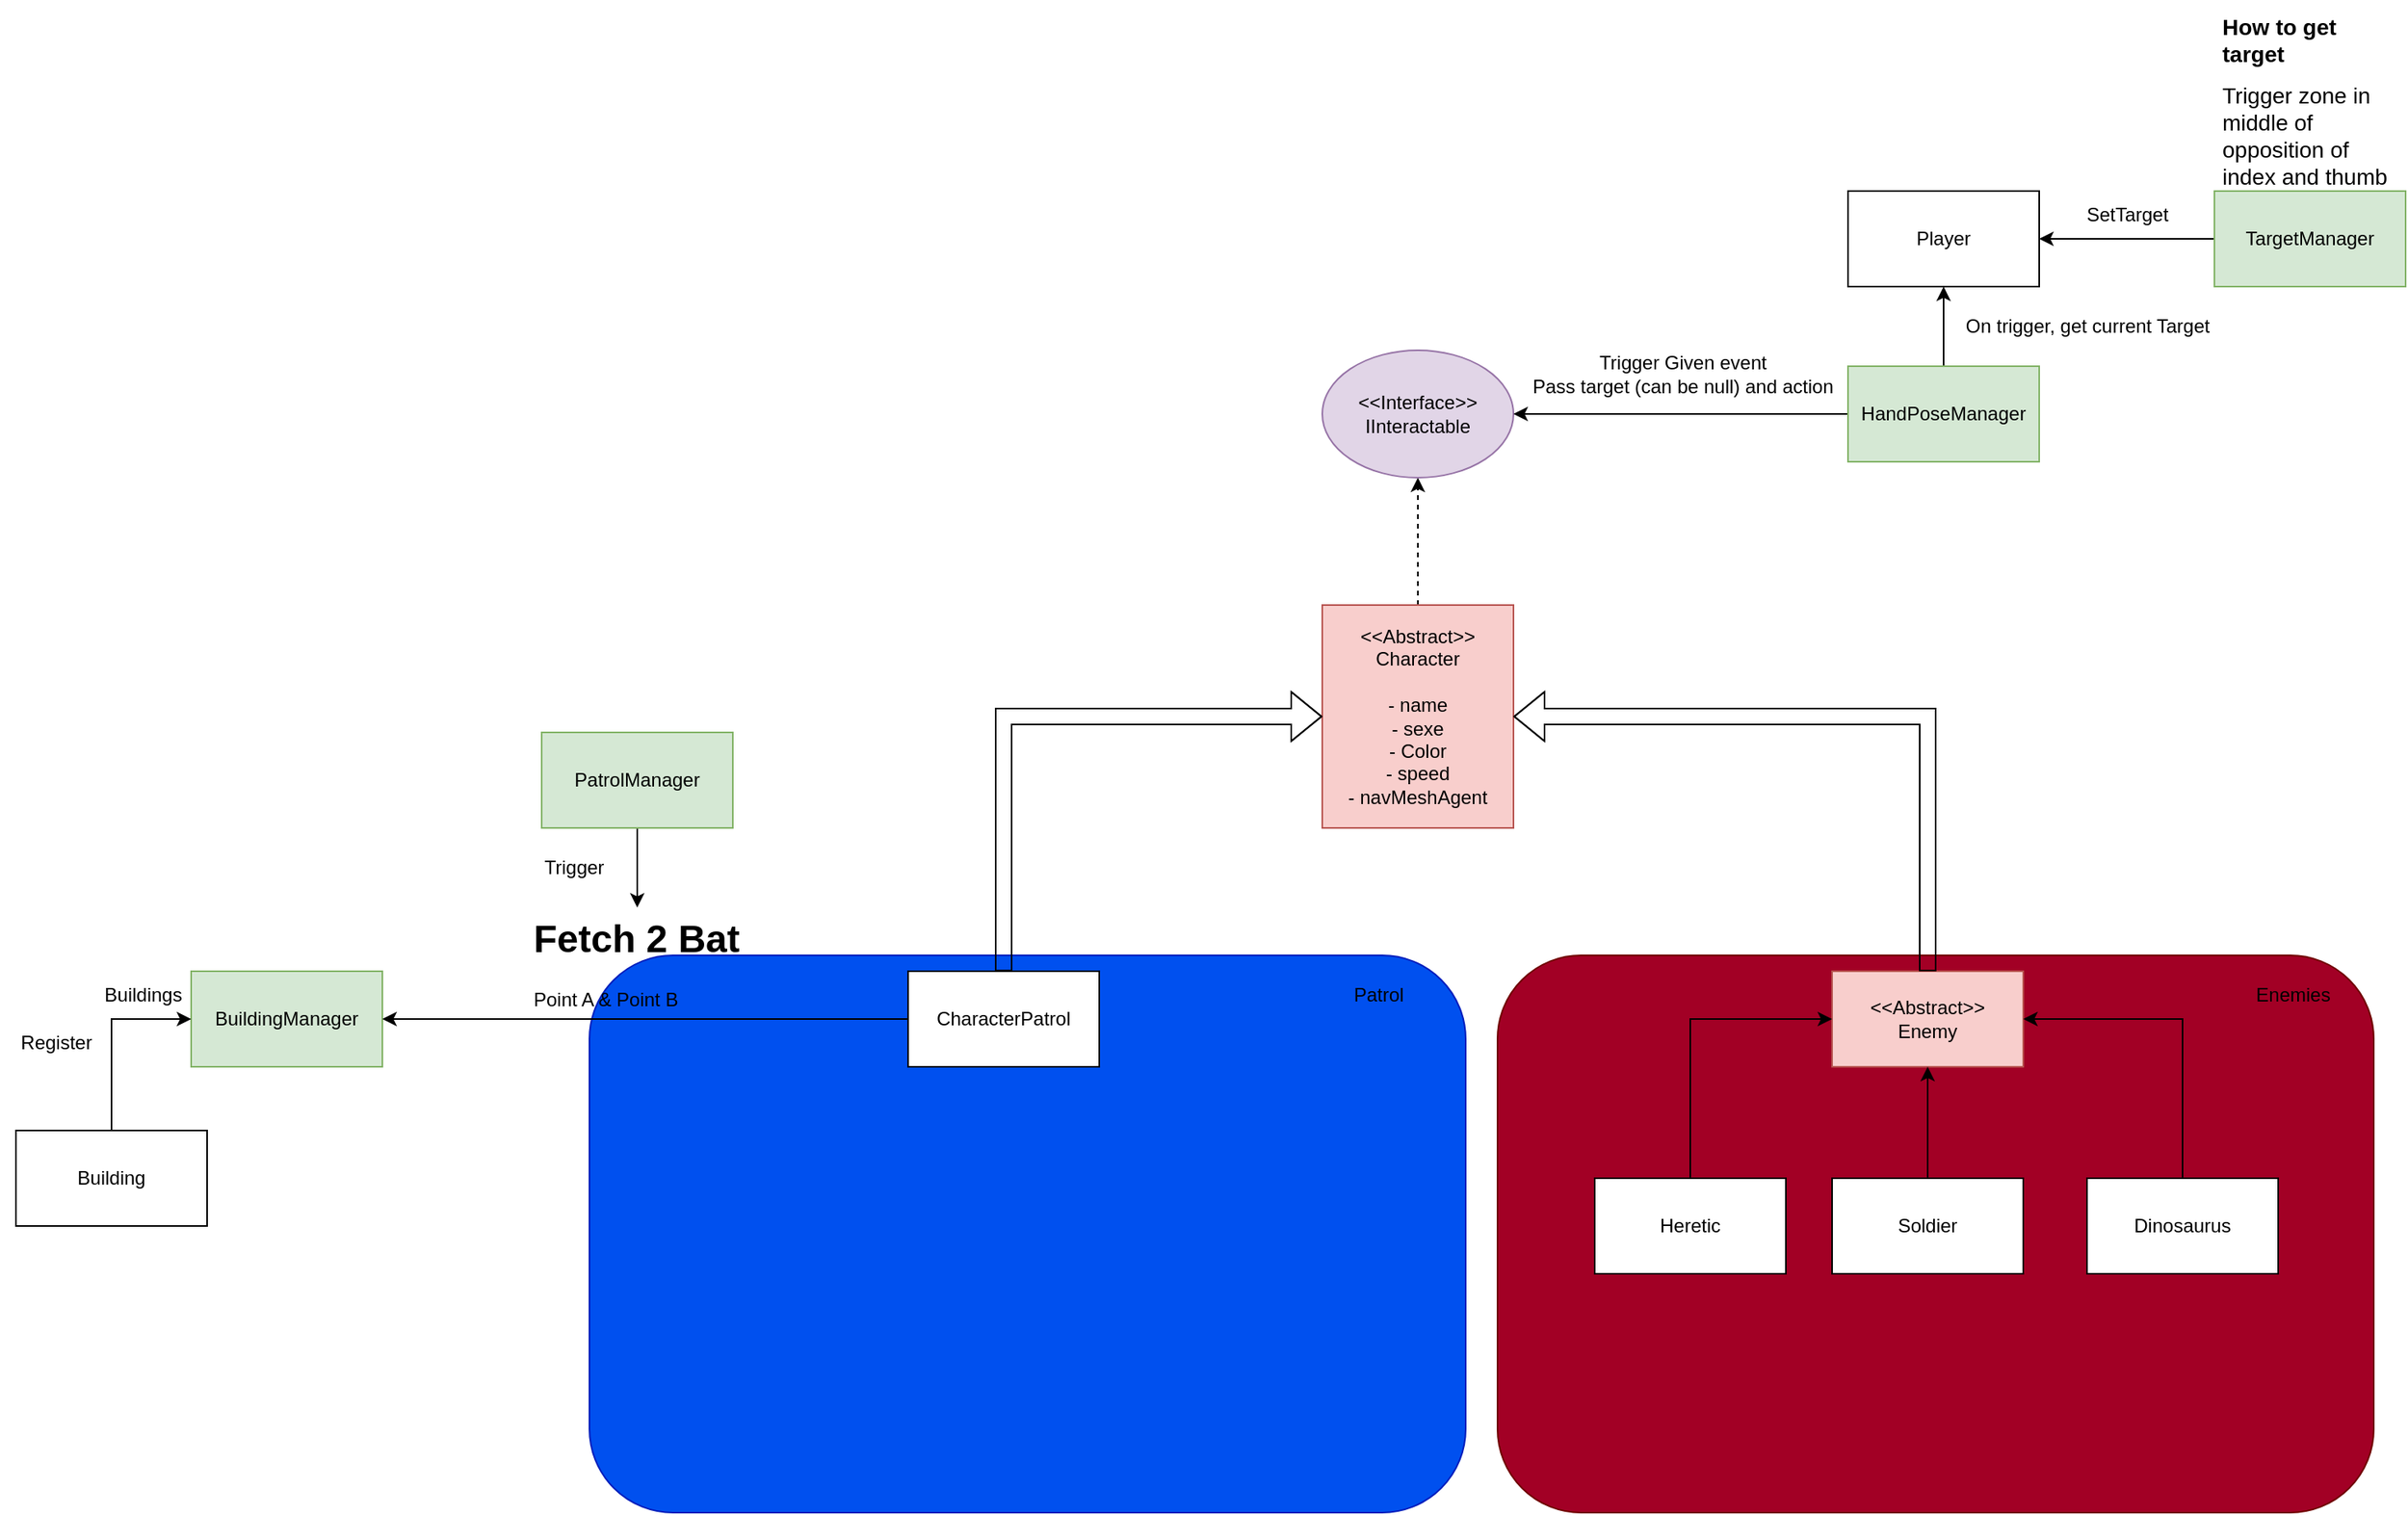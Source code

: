 <mxfile version="23.1.6" type="github">
  <diagram name="Page-1" id="LIlpPFdDfvENEXWfj_1C">
    <mxGraphModel dx="1509" dy="1963" grid="1" gridSize="10" guides="1" tooltips="1" connect="1" arrows="1" fold="1" page="1" pageScale="1" pageWidth="827" pageHeight="1169" math="0" shadow="0">
      <root>
        <mxCell id="0" />
        <mxCell id="1" parent="0" />
        <mxCell id="VXe5KcjDZaze5e-VG5NV-1" value="BuildingManager" style="rounded=0;whiteSpace=wrap;html=1;fillColor=#d5e8d4;strokeColor=#82b366;" parent="1" vertex="1">
          <mxGeometry x="360" y="190" width="120" height="60" as="geometry" />
        </mxCell>
        <mxCell id="VXe5KcjDZaze5e-VG5NV-3" style="edgeStyle=orthogonalEdgeStyle;rounded=0;orthogonalLoop=1;jettySize=auto;html=1;entryX=0;entryY=0.5;entryDx=0;entryDy=0;" parent="1" source="VXe5KcjDZaze5e-VG5NV-2" target="VXe5KcjDZaze5e-VG5NV-1" edge="1">
          <mxGeometry relative="1" as="geometry" />
        </mxCell>
        <mxCell id="VXe5KcjDZaze5e-VG5NV-2" value="Building" style="rounded=0;whiteSpace=wrap;html=1;" parent="1" vertex="1">
          <mxGeometry x="250" y="290" width="120" height="60" as="geometry" />
        </mxCell>
        <mxCell id="VXe5KcjDZaze5e-VG5NV-4" value="Register" style="text;html=1;align=center;verticalAlign=middle;resizable=0;points=[];autosize=1;strokeColor=none;fillColor=none;" parent="1" vertex="1">
          <mxGeometry x="240" y="220" width="70" height="30" as="geometry" />
        </mxCell>
        <mxCell id="VXe5KcjDZaze5e-VG5NV-5" value="Buildings" style="text;html=1;align=center;verticalAlign=middle;whiteSpace=wrap;rounded=0;" parent="1" vertex="1">
          <mxGeometry x="300" y="190" width="60" height="30" as="geometry" />
        </mxCell>
        <mxCell id="VXe5KcjDZaze5e-VG5NV-6" value="" style="rounded=1;whiteSpace=wrap;html=1;fillColor=#0050ef;strokeColor=#001DBC;fontColor=#ffffff;" parent="1" vertex="1">
          <mxGeometry x="610" y="180" width="550" height="350" as="geometry" />
        </mxCell>
        <mxCell id="VXe5KcjDZaze5e-VG5NV-7" value="Patrol" style="text;html=1;align=center;verticalAlign=middle;resizable=0;points=[];autosize=1;strokeColor=none;fillColor=none;" parent="1" vertex="1">
          <mxGeometry x="1080" y="190" width="50" height="30" as="geometry" />
        </mxCell>
        <mxCell id="UoYRtUTGC79nocU-Y7vq-10" style="edgeStyle=orthogonalEdgeStyle;rounded=0;orthogonalLoop=1;jettySize=auto;html=1;entryX=0.5;entryY=1;entryDx=0;entryDy=0;dashed=1;" edge="1" parent="1" source="VXe5KcjDZaze5e-VG5NV-8" target="UoYRtUTGC79nocU-Y7vq-9">
          <mxGeometry relative="1" as="geometry" />
        </mxCell>
        <mxCell id="VXe5KcjDZaze5e-VG5NV-8" value="&amp;lt;&amp;lt;Abstract&amp;gt;&amp;gt;&lt;br&gt;Character&lt;br&gt;&lt;br&gt;- name&lt;br&gt;- sexe&lt;br&gt;- Color&lt;br&gt;- speed&lt;br&gt;- navMeshAgent" style="rounded=0;whiteSpace=wrap;html=1;fillColor=#f8cecc;strokeColor=#b85450;" parent="1" vertex="1">
          <mxGeometry x="1070" y="-40" width="120" height="140" as="geometry" />
        </mxCell>
        <mxCell id="VXe5KcjDZaze5e-VG5NV-11" style="edgeStyle=orthogonalEdgeStyle;rounded=0;orthogonalLoop=1;jettySize=auto;html=1;entryX=1;entryY=0.5;entryDx=0;entryDy=0;" parent="1" source="VXe5KcjDZaze5e-VG5NV-9" target="VXe5KcjDZaze5e-VG5NV-1" edge="1">
          <mxGeometry relative="1" as="geometry" />
        </mxCell>
        <mxCell id="VXe5KcjDZaze5e-VG5NV-9" value="CharacterPatrol" style="rounded=0;whiteSpace=wrap;html=1;" parent="1" vertex="1">
          <mxGeometry x="810" y="190" width="120" height="60" as="geometry" />
        </mxCell>
        <mxCell id="VXe5KcjDZaze5e-VG5NV-10" value="&lt;h1&gt;Fetch 2 Bat&lt;/h1&gt;&lt;p&gt;Point A &amp;amp; Point B&lt;/p&gt;" style="text;html=1;spacing=5;spacingTop=-20;whiteSpace=wrap;overflow=hidden;rounded=0;" parent="1" vertex="1">
          <mxGeometry x="570" y="150" width="140" height="70" as="geometry" />
        </mxCell>
        <mxCell id="VXe5KcjDZaze5e-VG5NV-12" value="" style="endArrow=classic;html=1;rounded=0;entryX=0;entryY=0.5;entryDx=0;entryDy=0;shape=flexArrow;" parent="1" source="VXe5KcjDZaze5e-VG5NV-9" target="VXe5KcjDZaze5e-VG5NV-8" edge="1">
          <mxGeometry width="50" height="50" relative="1" as="geometry">
            <mxPoint x="540" y="350" as="sourcePoint" />
            <mxPoint x="590" y="300" as="targetPoint" />
            <Array as="points">
              <mxPoint x="870" y="30" />
            </Array>
          </mxGeometry>
        </mxCell>
        <mxCell id="VXe5KcjDZaze5e-VG5NV-19" style="edgeStyle=orthogonalEdgeStyle;rounded=0;orthogonalLoop=1;jettySize=auto;html=1;" parent="1" source="VXe5KcjDZaze5e-VG5NV-13" target="VXe5KcjDZaze5e-VG5NV-10" edge="1">
          <mxGeometry relative="1" as="geometry" />
        </mxCell>
        <mxCell id="VXe5KcjDZaze5e-VG5NV-13" value="PatrolManager" style="rounded=0;whiteSpace=wrap;html=1;fillColor=#d5e8d4;strokeColor=#82b366;" parent="1" vertex="1">
          <mxGeometry x="580" y="40" width="120" height="60" as="geometry" />
        </mxCell>
        <mxCell id="VXe5KcjDZaze5e-VG5NV-16" value="Trigger" style="text;html=1;align=center;verticalAlign=middle;resizable=0;points=[];autosize=1;strokeColor=none;fillColor=none;" parent="1" vertex="1">
          <mxGeometry x="570" y="110" width="60" height="30" as="geometry" />
        </mxCell>
        <mxCell id="UoYRtUTGC79nocU-Y7vq-1" value="" style="rounded=1;whiteSpace=wrap;html=1;fillColor=#a20025;strokeColor=#6F0000;fontColor=#ffffff;" vertex="1" parent="1">
          <mxGeometry x="1180" y="180" width="550" height="350" as="geometry" />
        </mxCell>
        <mxCell id="UoYRtUTGC79nocU-Y7vq-4" value="Enemies" style="text;html=1;align=center;verticalAlign=middle;resizable=0;points=[];autosize=1;strokeColor=none;fillColor=none;" vertex="1" parent="1">
          <mxGeometry x="1644" y="190" width="70" height="30" as="geometry" />
        </mxCell>
        <mxCell id="UoYRtUTGC79nocU-Y7vq-6" value="&amp;lt;&amp;lt;Abstract&amp;gt;&amp;gt;&lt;br&gt;Enemy" style="rounded=0;whiteSpace=wrap;html=1;fillColor=#f8cecc;strokeColor=#b85450;" vertex="1" parent="1">
          <mxGeometry x="1390" y="190" width="120" height="60" as="geometry" />
        </mxCell>
        <mxCell id="UoYRtUTGC79nocU-Y7vq-7" value="" style="endArrow=classic;html=1;rounded=0;entryX=1;entryY=0.5;entryDx=0;entryDy=0;shape=flexArrow;exitX=0.5;exitY=0;exitDx=0;exitDy=0;" edge="1" parent="1" source="UoYRtUTGC79nocU-Y7vq-6" target="VXe5KcjDZaze5e-VG5NV-8">
          <mxGeometry width="50" height="50" relative="1" as="geometry">
            <mxPoint x="880" y="200" as="sourcePoint" />
            <mxPoint x="1080" y="40" as="targetPoint" />
            <Array as="points">
              <mxPoint x="1450" y="30" />
            </Array>
          </mxGeometry>
        </mxCell>
        <mxCell id="UoYRtUTGC79nocU-Y7vq-9" value="&amp;lt;&amp;lt;Interface&amp;gt;&amp;gt;&lt;br&gt;IInteractable" style="ellipse;whiteSpace=wrap;html=1;fillColor=#e1d5e7;strokeColor=#9673a6;" vertex="1" parent="1">
          <mxGeometry x="1070" y="-200" width="120" height="80" as="geometry" />
        </mxCell>
        <mxCell id="UoYRtUTGC79nocU-Y7vq-14" style="edgeStyle=orthogonalEdgeStyle;rounded=0;orthogonalLoop=1;jettySize=auto;html=1;entryX=0;entryY=0.5;entryDx=0;entryDy=0;" edge="1" parent="1" source="UoYRtUTGC79nocU-Y7vq-11" target="UoYRtUTGC79nocU-Y7vq-6">
          <mxGeometry relative="1" as="geometry">
            <Array as="points">
              <mxPoint x="1301" y="220" />
            </Array>
          </mxGeometry>
        </mxCell>
        <mxCell id="UoYRtUTGC79nocU-Y7vq-11" value="Heretic" style="rounded=0;whiteSpace=wrap;html=1;" vertex="1" parent="1">
          <mxGeometry x="1241" y="320" width="120" height="60" as="geometry" />
        </mxCell>
        <mxCell id="UoYRtUTGC79nocU-Y7vq-15" style="edgeStyle=orthogonalEdgeStyle;rounded=0;orthogonalLoop=1;jettySize=auto;html=1;" edge="1" parent="1" source="UoYRtUTGC79nocU-Y7vq-12" target="UoYRtUTGC79nocU-Y7vq-6">
          <mxGeometry relative="1" as="geometry" />
        </mxCell>
        <mxCell id="UoYRtUTGC79nocU-Y7vq-12" value="Soldier" style="rounded=0;whiteSpace=wrap;html=1;" vertex="1" parent="1">
          <mxGeometry x="1390" y="320" width="120" height="60" as="geometry" />
        </mxCell>
        <mxCell id="UoYRtUTGC79nocU-Y7vq-16" style="edgeStyle=orthogonalEdgeStyle;rounded=0;orthogonalLoop=1;jettySize=auto;html=1;entryX=1;entryY=0.5;entryDx=0;entryDy=0;" edge="1" parent="1" source="UoYRtUTGC79nocU-Y7vq-13" target="UoYRtUTGC79nocU-Y7vq-6">
          <mxGeometry relative="1" as="geometry">
            <Array as="points">
              <mxPoint x="1610" y="220" />
            </Array>
          </mxGeometry>
        </mxCell>
        <mxCell id="UoYRtUTGC79nocU-Y7vq-13" value="Dinosaurus" style="rounded=0;whiteSpace=wrap;html=1;" vertex="1" parent="1">
          <mxGeometry x="1550" y="320" width="120" height="60" as="geometry" />
        </mxCell>
        <mxCell id="UoYRtUTGC79nocU-Y7vq-22" value="Player" style="rounded=0;whiteSpace=wrap;html=1;" vertex="1" parent="1">
          <mxGeometry x="1400" y="-300" width="120" height="60" as="geometry" />
        </mxCell>
        <mxCell id="UoYRtUTGC79nocU-Y7vq-28" style="edgeStyle=orthogonalEdgeStyle;rounded=0;orthogonalLoop=1;jettySize=auto;html=1;entryX=1;entryY=0.5;entryDx=0;entryDy=0;" edge="1" parent="1" source="UoYRtUTGC79nocU-Y7vq-24" target="UoYRtUTGC79nocU-Y7vq-9">
          <mxGeometry relative="1" as="geometry" />
        </mxCell>
        <mxCell id="UoYRtUTGC79nocU-Y7vq-30" style="edgeStyle=orthogonalEdgeStyle;rounded=0;orthogonalLoop=1;jettySize=auto;html=1;entryX=0.5;entryY=1;entryDx=0;entryDy=0;" edge="1" parent="1" source="UoYRtUTGC79nocU-Y7vq-24" target="UoYRtUTGC79nocU-Y7vq-22">
          <mxGeometry relative="1" as="geometry" />
        </mxCell>
        <mxCell id="UoYRtUTGC79nocU-Y7vq-24" value="HandPoseManager" style="rounded=0;whiteSpace=wrap;html=1;fillColor=#d5e8d4;strokeColor=#82b366;" vertex="1" parent="1">
          <mxGeometry x="1400" y="-190" width="120" height="60" as="geometry" />
        </mxCell>
        <mxCell id="UoYRtUTGC79nocU-Y7vq-26" value="Trigger Given event&lt;br&gt;Pass target (can be null) and action" style="text;html=1;align=center;verticalAlign=middle;resizable=0;points=[];autosize=1;strokeColor=none;fillColor=none;" vertex="1" parent="1">
          <mxGeometry x="1191" y="-205" width="210" height="40" as="geometry" />
        </mxCell>
        <mxCell id="UoYRtUTGC79nocU-Y7vq-31" value="On trigger, get current Target" style="text;html=1;align=center;verticalAlign=middle;resizable=0;points=[];autosize=1;strokeColor=none;fillColor=none;" vertex="1" parent="1">
          <mxGeometry x="1460" y="-230" width="180" height="30" as="geometry" />
        </mxCell>
        <mxCell id="UoYRtUTGC79nocU-Y7vq-33" style="edgeStyle=orthogonalEdgeStyle;rounded=0;orthogonalLoop=1;jettySize=auto;html=1;entryX=1;entryY=0.5;entryDx=0;entryDy=0;" edge="1" parent="1" source="UoYRtUTGC79nocU-Y7vq-32" target="UoYRtUTGC79nocU-Y7vq-22">
          <mxGeometry relative="1" as="geometry" />
        </mxCell>
        <mxCell id="UoYRtUTGC79nocU-Y7vq-32" value="TargetManager" style="rounded=0;whiteSpace=wrap;html=1;fillColor=#d5e8d4;strokeColor=#82b366;" vertex="1" parent="1">
          <mxGeometry x="1630" y="-300" width="120" height="60" as="geometry" />
        </mxCell>
        <mxCell id="UoYRtUTGC79nocU-Y7vq-34" value="SetTarget" style="text;html=1;align=center;verticalAlign=middle;resizable=0;points=[];autosize=1;strokeColor=none;fillColor=none;" vertex="1" parent="1">
          <mxGeometry x="1540" y="-300" width="70" height="30" as="geometry" />
        </mxCell>
        <mxCell id="UoYRtUTGC79nocU-Y7vq-35" value="&lt;h1 style=&quot;font-size: 14px;&quot;&gt;&lt;font style=&quot;font-size: 14px;&quot;&gt;How to get target&lt;/font&gt;&lt;/h1&gt;&lt;div style=&quot;font-size: 14px;&quot;&gt;&lt;font style=&quot;font-size: 14px;&quot;&gt;Trigger zone in middle of opposition of index and thumb&lt;/font&gt;&lt;/div&gt;" style="text;html=1;spacing=5;spacingTop=-20;whiteSpace=wrap;overflow=hidden;rounded=0;" vertex="1" parent="1">
          <mxGeometry x="1630" y="-410" width="120" height="110" as="geometry" />
        </mxCell>
      </root>
    </mxGraphModel>
  </diagram>
</mxfile>
